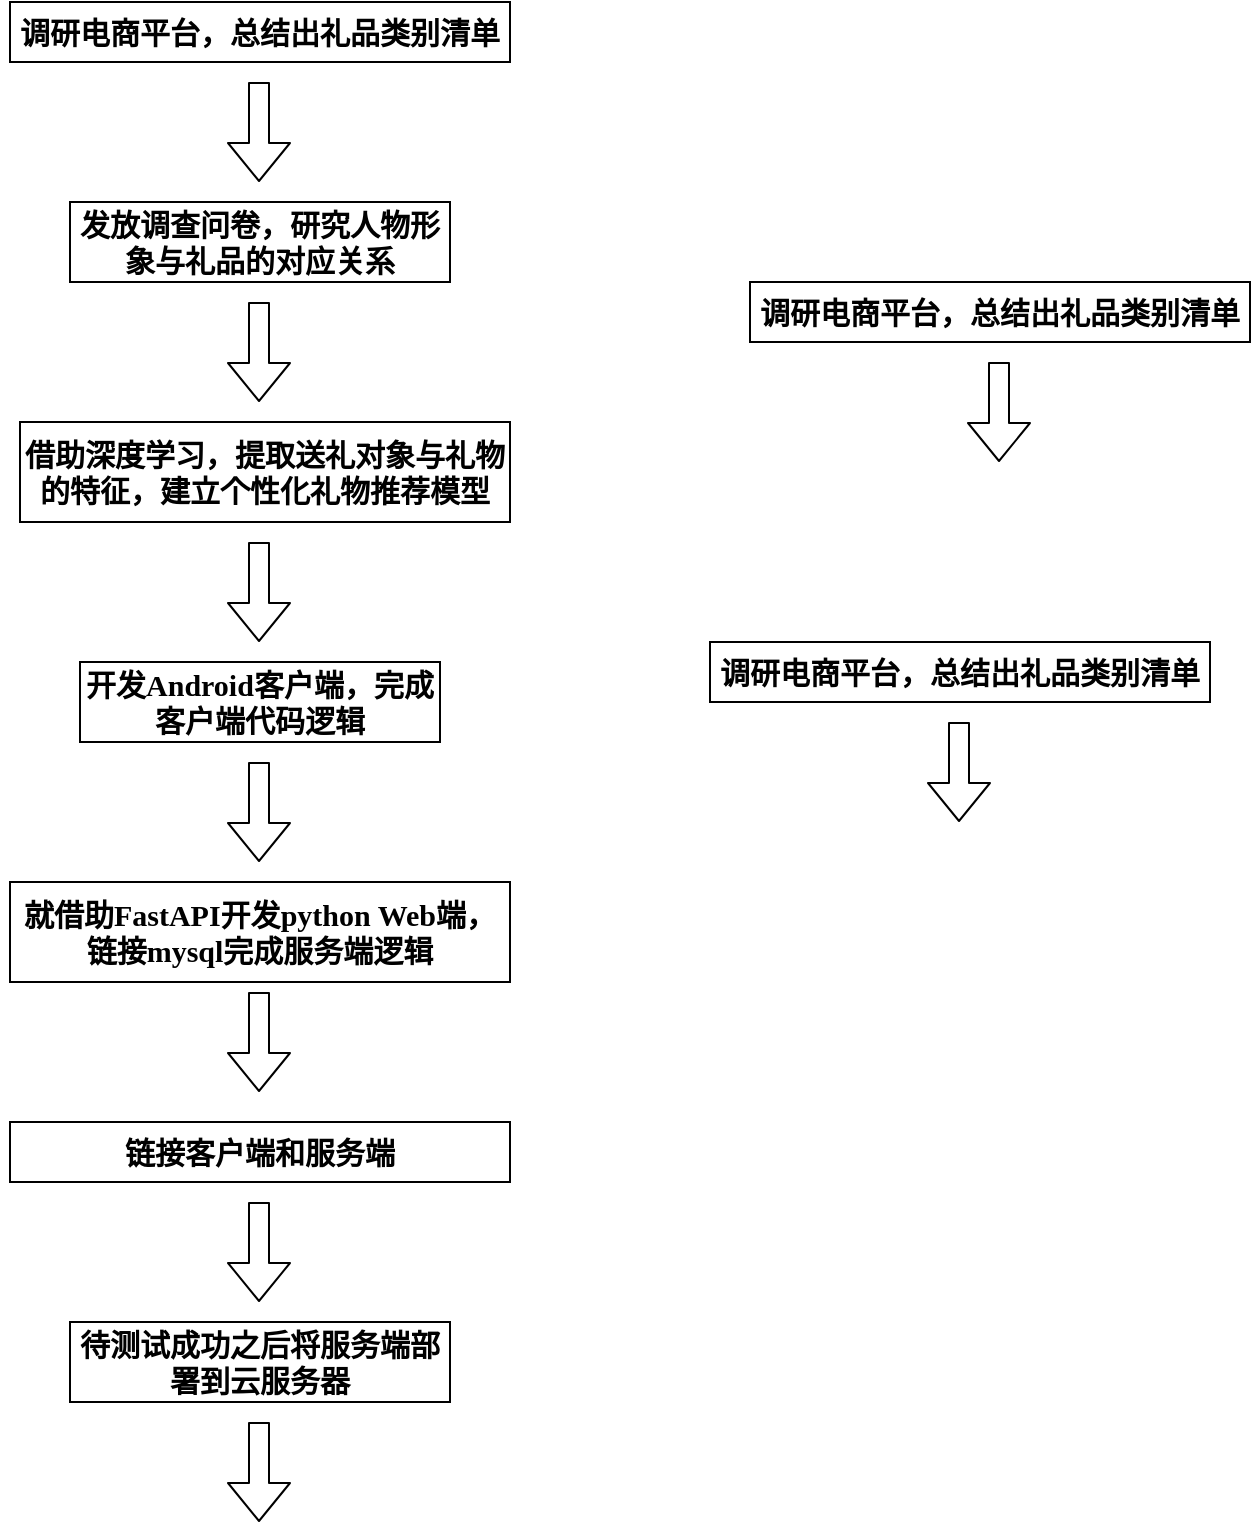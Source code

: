 <mxfile version="14.1.8" type="github">
  <diagram id="ZdDx3ysgD8cOzduNGS55" name="Page-1">
    <mxGraphModel dx="1422" dy="762" grid="1" gridSize="10" guides="1" tooltips="1" connect="1" arrows="1" fold="1" page="1" pageScale="1" pageWidth="827" pageHeight="1169" math="0" shadow="0">
      <root>
        <mxCell id="0" />
        <mxCell id="1" parent="0" />
        <mxCell id="x1rPeT8geEdnVnCUjBLf-24" value="" style="group" vertex="1" connectable="0" parent="1">
          <mxGeometry x="250" y="40" width="250" height="90" as="geometry" />
        </mxCell>
        <mxCell id="x1rPeT8geEdnVnCUjBLf-1" value="&lt;b&gt;&lt;font style=&quot;font-size: 15px&quot; face=&quot;Comic Sans MS&quot;&gt;调研电商平台，总结出礼品类别清单&lt;/font&gt;&lt;/b&gt;" style="rounded=0;whiteSpace=wrap;html=1;" vertex="1" parent="x1rPeT8geEdnVnCUjBLf-24">
          <mxGeometry width="250" height="30" as="geometry" />
        </mxCell>
        <mxCell id="x1rPeT8geEdnVnCUjBLf-9" value="" style="shape=flexArrow;endArrow=classic;html=1;" edge="1" parent="x1rPeT8geEdnVnCUjBLf-24">
          <mxGeometry width="50" height="50" relative="1" as="geometry">
            <mxPoint x="124.5" y="40" as="sourcePoint" />
            <mxPoint x="124.5" y="90" as="targetPoint" />
          </mxGeometry>
        </mxCell>
        <mxCell id="x1rPeT8geEdnVnCUjBLf-25" value="" style="group" vertex="1" connectable="0" parent="1">
          <mxGeometry x="250" y="150" width="250" height="90" as="geometry" />
        </mxCell>
        <mxCell id="x1rPeT8geEdnVnCUjBLf-26" value="&lt;b&gt;&lt;font style=&quot;font-size: 15px&quot; face=&quot;Comic Sans MS&quot;&gt;&lt;font style=&quot;vertical-align: inherit&quot;&gt;&lt;font style=&quot;vertical-align: inherit&quot;&gt;发放调查问卷，研究人物形象与礼品的对应关系&lt;/font&gt;&lt;/font&gt;&lt;/font&gt;&lt;/b&gt;" style="rounded=0;whiteSpace=wrap;html=1;" vertex="1" parent="x1rPeT8geEdnVnCUjBLf-25">
          <mxGeometry x="30" y="-10" width="190" height="40" as="geometry" />
        </mxCell>
        <mxCell id="x1rPeT8geEdnVnCUjBLf-27" value="" style="shape=flexArrow;endArrow=classic;html=1;" edge="1" parent="x1rPeT8geEdnVnCUjBLf-25">
          <mxGeometry width="50" height="50" relative="1" as="geometry">
            <mxPoint x="124.5" y="40" as="sourcePoint" />
            <mxPoint x="124.5" y="90" as="targetPoint" />
          </mxGeometry>
        </mxCell>
        <mxCell id="x1rPeT8geEdnVnCUjBLf-28" value="" style="group" vertex="1" connectable="0" parent="1">
          <mxGeometry x="620" y="180" width="250" height="90" as="geometry" />
        </mxCell>
        <mxCell id="x1rPeT8geEdnVnCUjBLf-29" value="&lt;b&gt;&lt;font style=&quot;font-size: 15px&quot; face=&quot;Comic Sans MS&quot;&gt;调研电商平台，总结出礼品类别清单&lt;/font&gt;&lt;/b&gt;" style="rounded=0;whiteSpace=wrap;html=1;" vertex="1" parent="x1rPeT8geEdnVnCUjBLf-28">
          <mxGeometry width="250" height="30" as="geometry" />
        </mxCell>
        <mxCell id="x1rPeT8geEdnVnCUjBLf-30" value="" style="shape=flexArrow;endArrow=classic;html=1;" edge="1" parent="x1rPeT8geEdnVnCUjBLf-28">
          <mxGeometry width="50" height="50" relative="1" as="geometry">
            <mxPoint x="124.5" y="40" as="sourcePoint" />
            <mxPoint x="124.5" y="90" as="targetPoint" />
          </mxGeometry>
        </mxCell>
        <mxCell id="x1rPeT8geEdnVnCUjBLf-31" value="" style="group" vertex="1" connectable="0" parent="1">
          <mxGeometry x="245" y="380" width="260" height="90" as="geometry" />
        </mxCell>
        <mxCell id="x1rPeT8geEdnVnCUjBLf-33" value="" style="shape=flexArrow;endArrow=classic;html=1;" edge="1" parent="x1rPeT8geEdnVnCUjBLf-31">
          <mxGeometry width="50" height="50" relative="1" as="geometry">
            <mxPoint x="129.5" y="40" as="sourcePoint" />
            <mxPoint x="129.5" y="90" as="targetPoint" />
          </mxGeometry>
        </mxCell>
        <mxCell id="x1rPeT8geEdnVnCUjBLf-32" value="&lt;b&gt;&lt;font style=&quot;font-size: 15px&quot; face=&quot;Comic Sans MS&quot;&gt;&lt;font style=&quot;vertical-align: inherit&quot;&gt;&lt;font style=&quot;vertical-align: inherit&quot;&gt;&lt;font style=&quot;vertical-align: inherit&quot;&gt;&lt;font style=&quot;vertical-align: inherit&quot;&gt;开发Android客户端，完成客户端代码逻辑&lt;/font&gt;&lt;/font&gt;&lt;/font&gt;&lt;/font&gt;&lt;/font&gt;&lt;/b&gt;" style="rounded=0;whiteSpace=wrap;html=1;" vertex="1" parent="x1rPeT8geEdnVnCUjBLf-31">
          <mxGeometry x="40" y="-10" width="180" height="40" as="geometry" />
        </mxCell>
        <mxCell id="x1rPeT8geEdnVnCUjBLf-34" value="" style="group" vertex="1" connectable="0" parent="1">
          <mxGeometry x="250" y="600" width="250" height="90" as="geometry" />
        </mxCell>
        <mxCell id="x1rPeT8geEdnVnCUjBLf-35" value="&lt;b&gt;&lt;font style=&quot;font-size: 15px&quot; face=&quot;Comic Sans MS&quot;&gt;&lt;font style=&quot;vertical-align: inherit&quot;&gt;&lt;font style=&quot;vertical-align: inherit&quot;&gt;&lt;font style=&quot;vertical-align: inherit&quot;&gt;&lt;font style=&quot;vertical-align: inherit&quot;&gt;链接客户端和服务端&lt;/font&gt;&lt;/font&gt;&lt;/font&gt;&lt;/font&gt;&lt;/font&gt;&lt;/b&gt;" style="rounded=0;whiteSpace=wrap;html=1;" vertex="1" parent="x1rPeT8geEdnVnCUjBLf-34">
          <mxGeometry width="250" height="30" as="geometry" />
        </mxCell>
        <mxCell id="x1rPeT8geEdnVnCUjBLf-36" value="" style="shape=flexArrow;endArrow=classic;html=1;" edge="1" parent="x1rPeT8geEdnVnCUjBLf-34">
          <mxGeometry width="50" height="50" relative="1" as="geometry">
            <mxPoint x="124.5" y="40" as="sourcePoint" />
            <mxPoint x="124.5" y="90" as="targetPoint" />
          </mxGeometry>
        </mxCell>
        <mxCell id="x1rPeT8geEdnVnCUjBLf-37" value="" style="group" vertex="1" connectable="0" parent="1">
          <mxGeometry x="600" y="360" width="250" height="90" as="geometry" />
        </mxCell>
        <mxCell id="x1rPeT8geEdnVnCUjBLf-38" value="&lt;b&gt;&lt;font style=&quot;font-size: 15px&quot; face=&quot;Comic Sans MS&quot;&gt;调研电商平台，总结出礼品类别清单&lt;/font&gt;&lt;/b&gt;" style="rounded=0;whiteSpace=wrap;html=1;" vertex="1" parent="x1rPeT8geEdnVnCUjBLf-37">
          <mxGeometry width="250" height="30" as="geometry" />
        </mxCell>
        <mxCell id="x1rPeT8geEdnVnCUjBLf-39" value="" style="shape=flexArrow;endArrow=classic;html=1;" edge="1" parent="x1rPeT8geEdnVnCUjBLf-37">
          <mxGeometry width="50" height="50" relative="1" as="geometry">
            <mxPoint x="124.5" y="40" as="sourcePoint" />
            <mxPoint x="124.5" y="90" as="targetPoint" />
          </mxGeometry>
        </mxCell>
        <mxCell id="x1rPeT8geEdnVnCUjBLf-40" value="" style="group" vertex="1" connectable="0" parent="1">
          <mxGeometry x="250" y="710" width="250" height="90" as="geometry" />
        </mxCell>
        <mxCell id="x1rPeT8geEdnVnCUjBLf-42" value="" style="shape=flexArrow;endArrow=classic;html=1;" edge="1" parent="x1rPeT8geEdnVnCUjBLf-40">
          <mxGeometry width="50" height="50" relative="1" as="geometry">
            <mxPoint x="124.5" y="40" as="sourcePoint" />
            <mxPoint x="124.5" y="90" as="targetPoint" />
          </mxGeometry>
        </mxCell>
        <mxCell id="x1rPeT8geEdnVnCUjBLf-41" value="&lt;b&gt;&lt;font style=&quot;font-size: 15px&quot; face=&quot;Comic Sans MS&quot;&gt;&lt;font style=&quot;vertical-align: inherit&quot;&gt;&lt;font style=&quot;vertical-align: inherit&quot;&gt;&lt;font style=&quot;vertical-align: inherit&quot;&gt;&lt;font style=&quot;vertical-align: inherit&quot;&gt;待测试成功之后将服务端部署到云服务器&lt;/font&gt;&lt;/font&gt;&lt;/font&gt;&lt;/font&gt;&lt;/font&gt;&lt;/b&gt;" style="rounded=0;whiteSpace=wrap;html=1;" vertex="1" parent="x1rPeT8geEdnVnCUjBLf-40">
          <mxGeometry x="30" y="-10" width="190" height="40" as="geometry" />
        </mxCell>
        <mxCell id="x1rPeT8geEdnVnCUjBLf-46" value="" style="group" vertex="1" connectable="0" parent="1">
          <mxGeometry x="250" y="495" width="250" height="90" as="geometry" />
        </mxCell>
        <mxCell id="x1rPeT8geEdnVnCUjBLf-48" value="" style="shape=flexArrow;endArrow=classic;html=1;" edge="1" parent="x1rPeT8geEdnVnCUjBLf-46">
          <mxGeometry width="50" height="50" relative="1" as="geometry">
            <mxPoint x="124.5" y="40" as="sourcePoint" />
            <mxPoint x="124.5" y="90" as="targetPoint" />
          </mxGeometry>
        </mxCell>
        <mxCell id="x1rPeT8geEdnVnCUjBLf-51" value="" style="group" vertex="1" connectable="0" parent="1">
          <mxGeometry x="250" y="260" width="270" height="110" as="geometry" />
        </mxCell>
        <mxCell id="x1rPeT8geEdnVnCUjBLf-43" value="" style="group" vertex="1" connectable="0" parent="x1rPeT8geEdnVnCUjBLf-51">
          <mxGeometry y="10" width="250" height="90" as="geometry" />
        </mxCell>
        <mxCell id="x1rPeT8geEdnVnCUjBLf-45" value="" style="shape=flexArrow;endArrow=classic;html=1;" edge="1" parent="x1rPeT8geEdnVnCUjBLf-43">
          <mxGeometry width="50" height="50" relative="1" as="geometry">
            <mxPoint x="124.5" y="40" as="sourcePoint" />
            <mxPoint x="124.5" y="90" as="targetPoint" />
          </mxGeometry>
        </mxCell>
        <mxCell id="x1rPeT8geEdnVnCUjBLf-44" value="&lt;div&gt;&lt;font face=&quot;Comic Sans MS&quot;&gt;&lt;span style=&quot;font-size: 15px&quot;&gt;&lt;b&gt;&lt;font style=&quot;vertical-align: inherit&quot;&gt;&lt;font style=&quot;vertical-align: inherit&quot;&gt;借助深度学习，提取送&lt;/font&gt;&lt;/font&gt;&lt;/b&gt;&lt;/span&gt;&lt;/font&gt;&lt;b style=&quot;font-size: 15px ; font-family: &amp;#34;comic sans ms&amp;#34;&quot;&gt;&lt;font style=&quot;vertical-align: inherit&quot;&gt;&lt;font style=&quot;vertical-align: inherit&quot;&gt;&lt;font style=&quot;vertical-align: inherit&quot;&gt;&lt;font style=&quot;vertical-align: inherit&quot;&gt;礼对象与礼物的特征，建立个性化礼物推荐模型&lt;/font&gt;&lt;/font&gt;&lt;/font&gt;&lt;/font&gt;&lt;/b&gt;&lt;/div&gt;" style="rounded=0;whiteSpace=wrap;html=1;" vertex="1" parent="x1rPeT8geEdnVnCUjBLf-51">
          <mxGeometry x="5" y="-10" width="245" height="50" as="geometry" />
        </mxCell>
        <mxCell id="x1rPeT8geEdnVnCUjBLf-47" value="&lt;font face=&quot;Comic Sans MS&quot;&gt;&lt;span style=&quot;font-size: 15px&quot;&gt;&lt;b&gt;&lt;font style=&quot;vertical-align: inherit&quot;&gt;&lt;font style=&quot;vertical-align: inherit&quot;&gt;就借助FastAPI开发python Web端，链接mysql完成服务端逻辑&lt;/font&gt;&lt;/font&gt;&lt;/b&gt;&lt;/span&gt;&lt;/font&gt;" style="rounded=0;whiteSpace=wrap;html=1;" vertex="1" parent="1">
          <mxGeometry x="250" y="480" width="250" height="50" as="geometry" />
        </mxCell>
      </root>
    </mxGraphModel>
  </diagram>
</mxfile>
